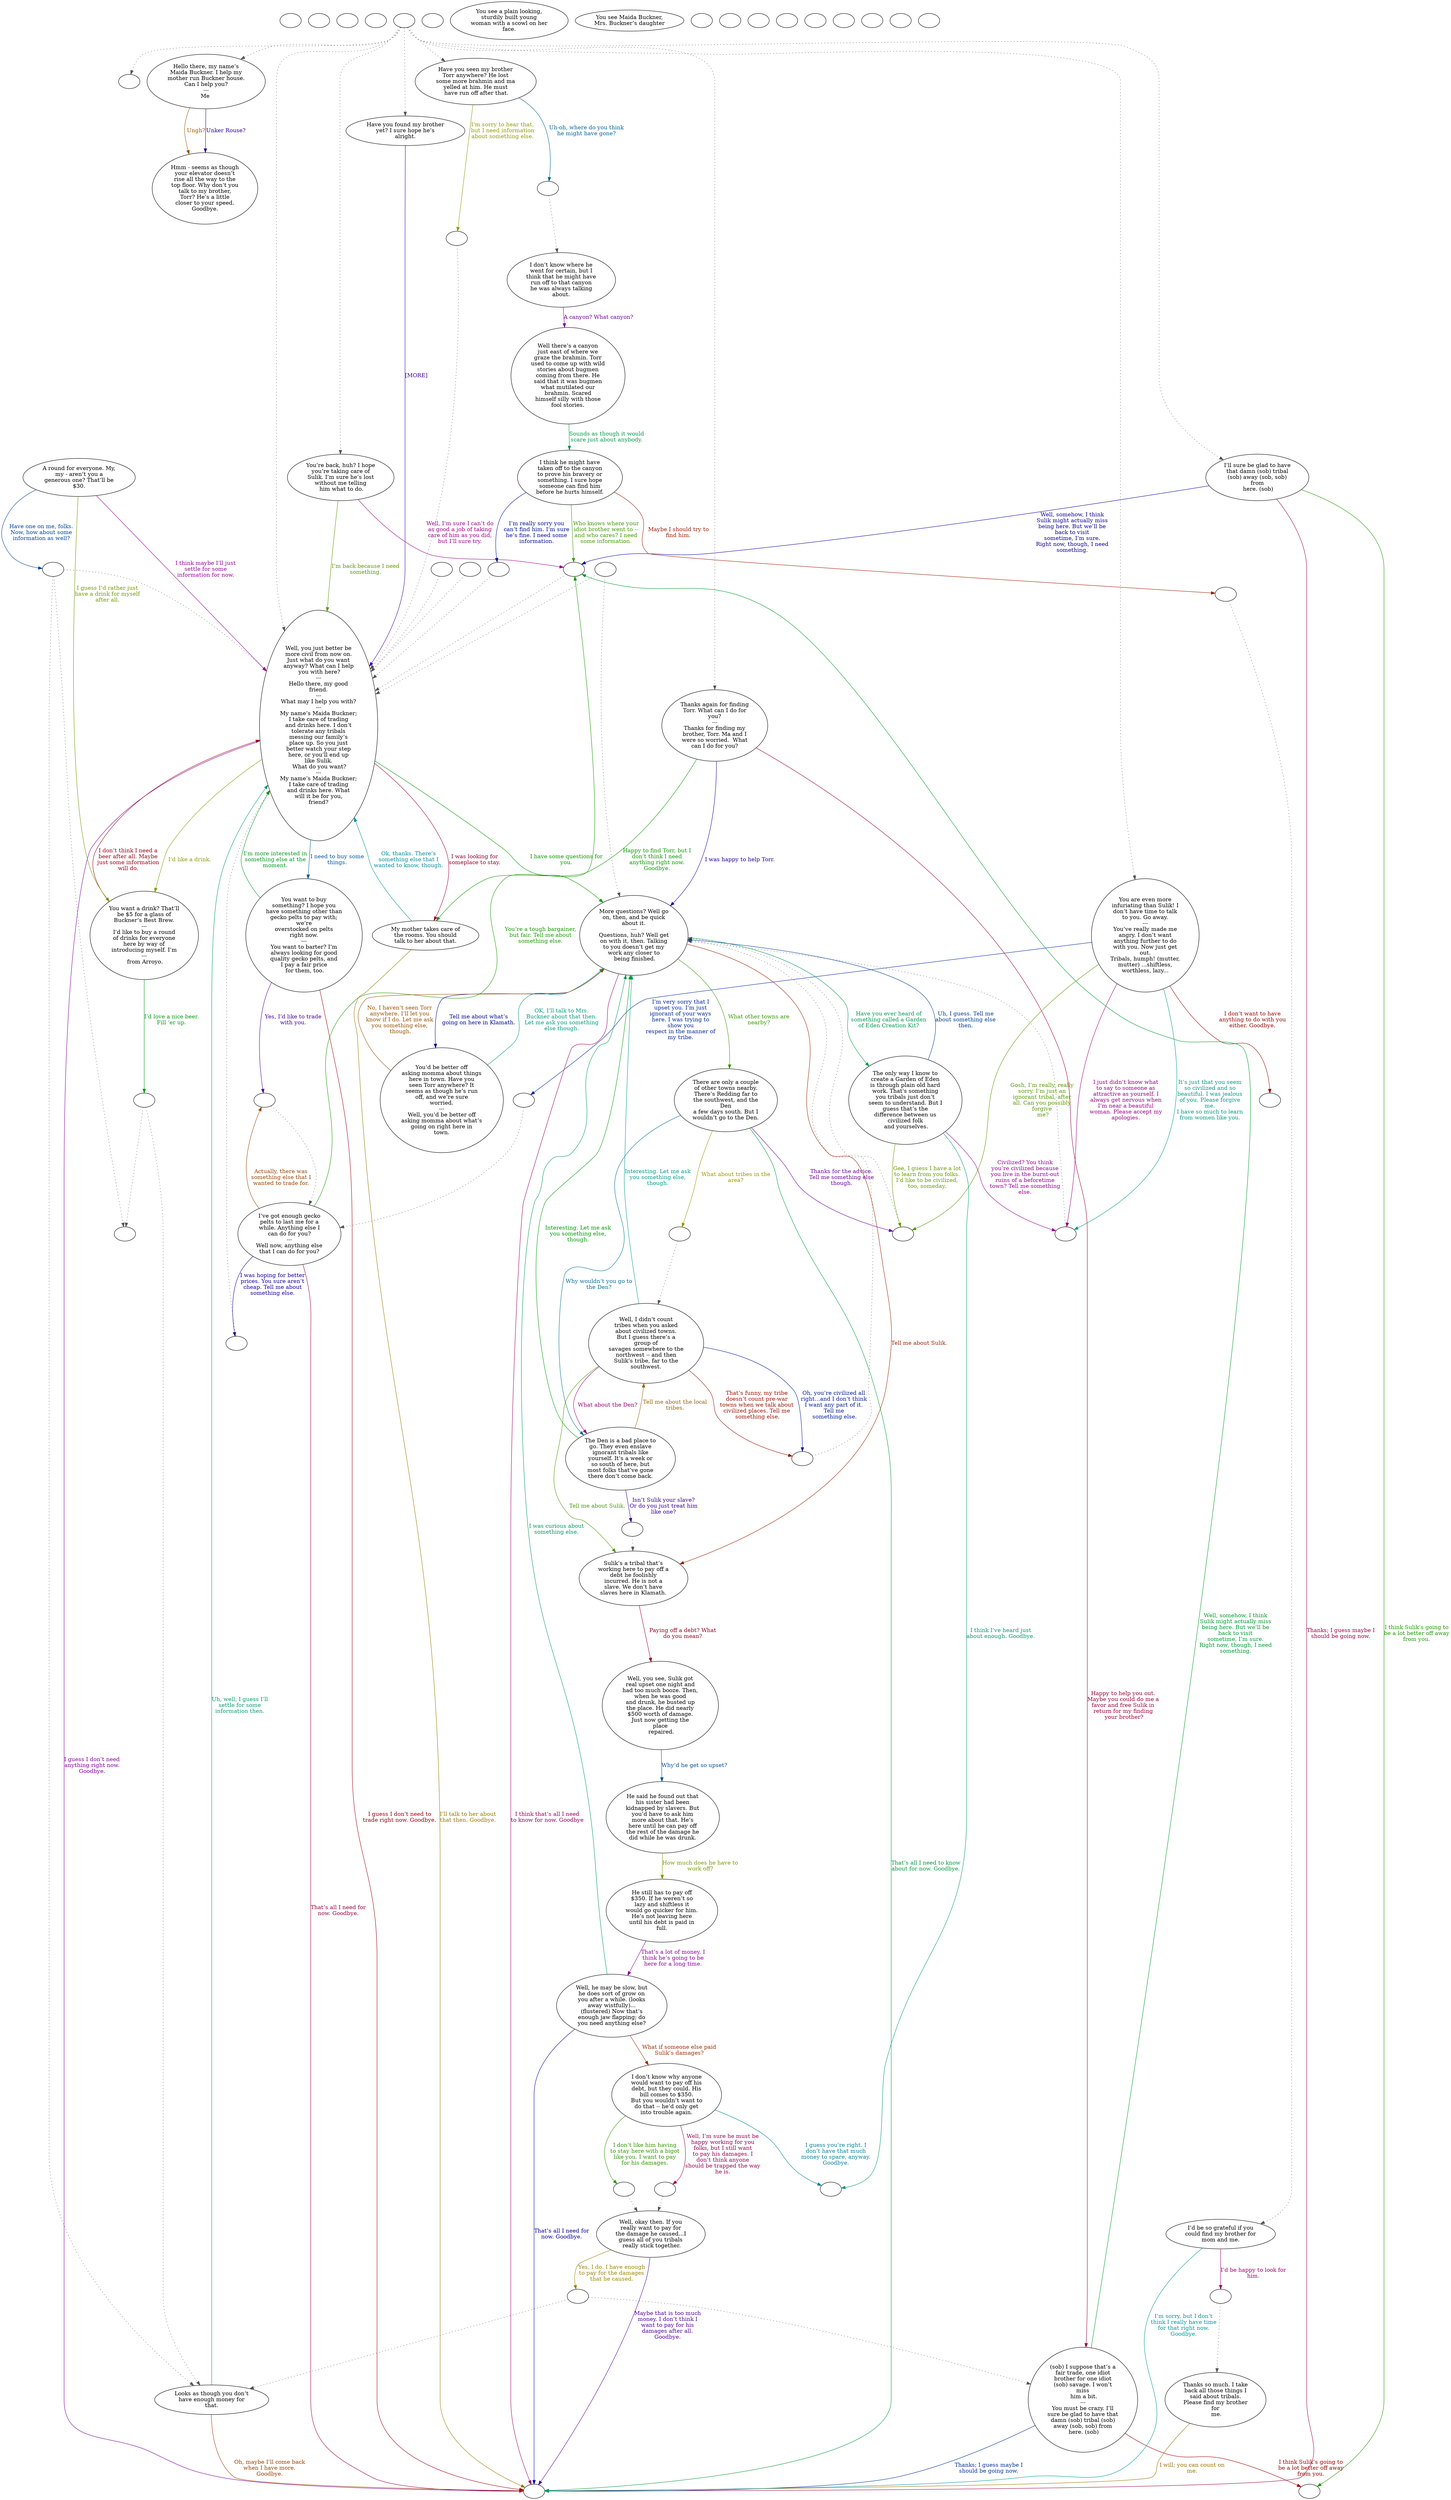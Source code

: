 digraph KCMAIDA {
  "checkPartyMembersNearDoor" [style=filled       fillcolor="#FFFFFF"       color="#000000"]
  "checkPartyMembersNearDoor" [label=""]
  "start" [style=filled       fillcolor="#FFFFFF"       color="#000000"]
  "start" [label=""]
  "critter_p_proc" [style=filled       fillcolor="#FFFFFF"       color="#000000"]
  "critter_p_proc" [label=""]
  "pickup_p_proc" [style=filled       fillcolor="#FFFFFF"       color="#000000"]
  "pickup_p_proc" [label=""]
  "talk_p_proc" [style=filled       fillcolor="#FFFFFF"       color="#000000"]
  "talk_p_proc" -> "Node998" [style=dotted color="#555555"]
  "talk_p_proc" -> "Node002" [style=dotted color="#555555"]
  "talk_p_proc" -> "Node034" [style=dotted color="#555555"]
  "talk_p_proc" -> "Node030" [style=dotted color="#555555"]
  "talk_p_proc" -> "Node024" [style=dotted color="#555555"]
  "talk_p_proc" -> "Node001" [style=dotted color="#555555"]
  "talk_p_proc" -> "Node021" [style=dotted color="#555555"]
  "talk_p_proc" -> "Node023" [style=dotted color="#555555"]
  "talk_p_proc" -> "Node004" [style=dotted color="#555555"]
  "talk_p_proc" [label=""]
  "destroy_p_proc" [style=filled       fillcolor="#FFFFFF"       color="#000000"]
  "destroy_p_proc" [label=""]
  "look_at_p_proc" [style=filled       fillcolor="#FFFFFF"       color="#000000"]
  "look_at_p_proc" [label="You see a plain looking,\nsturdily built young\nwoman with a scowl on her\nface."]
  "description_p_proc" [style=filled       fillcolor="#FFFFFF"       color="#000000"]
  "description_p_proc" [label="You see Maida Buckner,\nMrs. Buckner’s daughter"]
  "use_skill_on_p_proc" [style=filled       fillcolor="#FFFFFF"       color="#000000"]
  "use_skill_on_p_proc" [label=""]
  "combat_p_proc" [style=filled       fillcolor="#FFFFFF"       color="#000000"]
  "combat_p_proc" [label=""]
  "damage_p_proc" [style=filled       fillcolor="#FFFFFF"       color="#000000"]
  "damage_p_proc" [label=""]
  "map_enter_p_proc" [style=filled       fillcolor="#FFFFFF"       color="#000000"]
  "map_enter_p_proc" [label=""]
  "addbeer" [style=filled       fillcolor="#FFFFFF"       color="#000000"]
  "addbeer" [label=""]
  "push_p_proc" [style=filled       fillcolor="#FFFFFF"       color="#000000"]
  "push_p_proc" [label=""]
  "maida_barter" [style=filled       fillcolor="#FFFFFF"       color="#000000"]
  "maida_barter" -> "Node009" [style=dotted color="#555555"]
  "maida_barter" [label=""]
  "barter_for_sulik" [style=filled       fillcolor="#FFFFFF"       color="#000000"]
  "barter_for_sulik" -> "node020" [style=dotted color="#555555"]
  "barter_for_sulik" -> "Node033" [style=dotted color="#555555"]
  "barter_for_sulik" [label=""]
  "Node910" [style=filled       fillcolor="#FFFFFF"       color="#000000"]
  "Node910" [label=""]
  "Node911" [style=filled       fillcolor="#FFFFFF"       color="#000000"]
  "Node911" -> "addbeer" [style=dotted color="#555555"]
  "Node911" -> "Node033" [style=dotted color="#555555"]
  "Node911" [label=""]
  "Node912" [style=filled       fillcolor="#FFFFFF"       color="#000000"]
  "Node912" -> "addbeer" [style=dotted color="#555555"]
  "Node912" -> "Node004" [style=dotted color="#555555"]
  "Node912" -> "Node033" [style=dotted color="#555555"]
  "Node912" [label=""]
  "Node920" [style=filled       fillcolor="#FFFFFF"       color="#000000"]
  "Node920" -> "Node009" [style=dotted color="#555555"]
  "Node920" [label=""]
  "Node945" [style=filled       fillcolor="#FFFFFF"       color="#000000"]
  "Node945" -> "Node019" [style=dotted color="#555555"]
  "Node945" [label=""]
  "Node955" [style=filled       fillcolor="#FFFFFF"       color="#000000"]
  "Node955" -> "Node019" [style=dotted color="#555555"]
  "Node955" [label=""]
  "Node960" [style=filled       fillcolor="#FFFFFF"       color="#000000"]
  "Node960" [label=""]
  "Node970" [style=filled       fillcolor="#FFFFFF"       color="#000000"]
  "Node970" -> "Node004" [style=dotted color="#555555"]
  "Node970" [label=""]
  "Node971" [style=filled       fillcolor="#FFFFFF"       color="#000000"]
  "Node971" -> "Node005" [style=dotted color="#555555"]
  "Node971" [label=""]
  "Node975" [style=filled       fillcolor="#FFFFFF"       color="#000000"]
  "Node975" -> "Node013" [style=dotted color="#555555"]
  "Node975" [label=""]
  "Node980" [style=filled       fillcolor="#FFFFFF"       color="#000000"]
  "Node980" -> "Node004" [style=dotted color="#555555"]
  "Node980" [label=""]
  "Node981" [style=filled       fillcolor="#FFFFFF"       color="#000000"]
  "Node981" -> "Node025" [style=dotted color="#555555"]
  "Node981" [label=""]
  "Node982" [style=filled       fillcolor="#FFFFFF"       color="#000000"]
  "Node982" -> "Node004" [style=dotted color="#555555"]
  "Node982" [label=""]
  "Node983" [style=filled       fillcolor="#FFFFFF"       color="#000000"]
  "Node983" -> "Node004" [style=dotted color="#555555"]
  "Node983" [label=""]
  "Node984" [style=filled       fillcolor="#FFFFFF"       color="#000000"]
  "Node984" [label=""]
  "Node985" [style=filled       fillcolor="#FFFFFF"       color="#000000"]
  "Node985" [label=""]
  "Node990" [style=filled       fillcolor="#FFFFFF"       color="#000000"]
  "Node990" -> "Node011" [style=dotted color="#555555"]
  "Node990" [label=""]
  "Node991" [style=filled       fillcolor="#FFFFFF"       color="#000000"]
  "Node991" -> "Node029" [style=dotted color="#555555"]
  "Node991" [label=""]
  "Node992" [style=filled       fillcolor="#FFFFFF"       color="#000000"]
  "Node992" -> "Node028" [style=dotted color="#555555"]
  "Node992" [label=""]
  "Node993" [style=filled       fillcolor="#FFFFFF"       color="#000000"]
  "Node993" -> "Node004" [style=dotted color="#555555"]
  "Node993" [label=""]
  "Node995" [style=filled       fillcolor="#FFFFFF"       color="#000000"]
  "Node995" [label=""]
  "Node996" [style=filled       fillcolor="#FFFFFF"       color="#000000"]
  "Node996" [label=""]
  "Node997" [style=filled       fillcolor="#FFFFFF"       color="#000000"]
  "Node997" -> "Node004" [style=dotted color="#555555"]
  "Node997" -> "Node005" [style=dotted color="#555555"]
  "Node997" [label=""]
  "Node998" [style=filled       fillcolor="#FFFFFF"       color="#000000"]
  "Node998" [label=""]
  "Node999" [style=filled       fillcolor="#FFFFFF"       color="#000000"]
  "Node999" [label=""]
  "Node001" [style=filled       fillcolor="#FFFFFF"       color="#000000"]
  "Node001" [label="You are even more\ninfuriating than Sulik! I\ndon’t have time to talk\nto you. Go away.\n---\nYou’ve really made me\nangry. I don’t want\nanything further to do\nwith you. Now just get\nout.\nTribals, humph! (mutter,\nmutter) ...shiftless,\nworthless, lazy..."]
  "Node001" -> "Node910" [label="I don’t want to have\nanything to do with you\neither. Goodbye." color="#990500" fontcolor="#990500"]
  "Node001" -> "Node920" [label="I’m very sorry that I\nupset you. I’m just\nignorant of your ways\nhere. I was trying to\nshow you\nrespect in the manner of\nmy tribe." color="#002899" fontcolor="#002899"]
  "Node001" -> "Node930" [label="Gosh, I’m really, really\nsorry. I’m just an\nignorant tribal, after\nall. Can you possibly\nforgive\n me?" color="#559900" fontcolor="#559900"]
  "Node001" -> "Node940" [label="I just didn’t know what\nto say to someone as\nattractive as yourself. I\nalways get nervous when\nI’m near a beautiful\nwoman. Please accept my\napologies." color="#990081" fontcolor="#990081"]
  "Node001" -> "Node940" [label="It’s just that you seem\nso civilized and so\nbeautiful. I was jealous\nof you. Please forgive\nme.\nI have so much to learn\nfrom women like you." color="#009984" fontcolor="#009984"]
  "Node002" [style=filled       fillcolor="#FFFFFF"       color="#000000"]
  "Node002" [label="Hello there, my name’s\nMaida Buckner. I help my\nmother run Buckner house.\nCan I help you?\n---\nMe "]
  "Node002" -> "Node003" [label="Ungh?" color="#995700" fontcolor="#995700"]
  "Node002" -> "Node003" [label="Unker Rouse?" color="#2B0099" fontcolor="#2B0099"]
  "Node003" [style=filled       fillcolor="#FFFFFF"       color="#000000"]
  "Node003" [label="Hmm - seems as though\nyour elevator doesn’t\nrise all the way to the\ntop floor. Why don’t you\ntalk to my brother,\nTorr? He’s a little\ncloser to your speed.\nGoodbye."]
  "Node004" [style=filled       fillcolor="#FFFFFF"       color="#000000"]
  "Node004" [label="Well, you just better be\nmore civil from now on.\nJust what do you want\nanyway? What can I help\n you with here?\n---\nHello there, my good\nfriend.\n---\nWhat may I help you with?\n---\nMy name’s Maida Buckner;\nI take care of trading\nand drinks here. I don’t\ntolerate any tribals\nmessing our family’s\nplace up. So you just\nbetter watch your step\nhere, or you’ll end up\nlike Sulik.\n What do you want?\n---\nMy name’s Maida Buckner;\nI take care of trading\nand drinks here. What\nwill it be for you,\nfriend?"]
  "Node004" -> "Node005" [label="I have some questions for\nyou." color="#029900" fontcolor="#029900"]
  "Node004" -> "Node006" [label="I was looking for\nsomeplace to stay." color="#99002F" fontcolor="#99002F"]
  "Node004" -> "Node007" [label="I need to buy some\nthings." color="#005B99" fontcolor="#005B99"]
  "Node004" -> "Node031" [label="I’d like a drink." color="#889900" fontcolor="#889900"]
  "Node004" -> "Node999" [label="I guess I don’t need\nanything right now.\nGoodbye." color="#7D0099" fontcolor="#7D0099"]
  "Node005" [style=filled       fillcolor="#FFFFFF"       color="#000000"]
  "Node005" [label="More questions? Well go\non, then, and be quick\nabout it.\n---\nQuestions, huh? Well get\non with it, then. Talking\nto you doesn’t get my\nwork any closer to\n being finished."]
  "Node005" -> "Node008" [label="Have you ever heard of\nsomething called a Garden\nof Eden Creation Kit?" color="#009951" fontcolor="#009951"]
  "Node005" -> "Node013" [label="Tell me about Sulik." color="#992400" fontcolor="#992400"]
  "Node005" -> "Node022" [label="Tell me about what’s\ngoing on here in Klamath." color="#000899" fontcolor="#000899"]
  "Node005" -> "Node010" [label="What other towns are\nnearby?" color="#359900" fontcolor="#359900"]
  "Node005" -> "Node999" [label="I think that’s all I need\nto know for now. Goodbye" color="#990062" fontcolor="#990062"]
  "Node006" [style=filled       fillcolor="#FFFFFF"       color="#000000"]
  "Node006" [label="My mother takes care of\nthe rooms. You should\ntalk to her about that."]
  "Node006" -> "Node004" [label="Ok, thanks. There’s\nsomething else that I\nwanted to know, though." color="#008E99" fontcolor="#008E99"]
  "Node006" -> "Node999" [label="I’ll talk to her about\nthat then. Goodbye." color="#997700" fontcolor="#997700"]
  "Node007" [style=filled       fillcolor="#FFFFFF"       color="#000000"]
  "Node007" [label="You want to buy\nsomething? I hope you\nhave something other than\ngecko pelts to pay with;\nwe’re\noverstocked on pelts\nright now.\n---\nYou want to barter? I’m\nalways looking for good\nquality gecko pelts, and\nI pay a fair price\n for them, too."]
  "Node007" -> "maida_barter" [label="Yes, I’d like to trade\nwith you." color="#4A0099" fontcolor="#4A0099"]
  "Node007" -> "Node004" [label="I’m more interested in\nsomething else at the\nmoment." color="#00991E" fontcolor="#00991E"]
  "Node007" -> "Node999" [label="I guess I don’t need to\ntrade right now. Goodbye." color="#99000F" fontcolor="#99000F"]
  "Node008" [style=filled       fillcolor="#FFFFFF"       color="#000000"]
  "Node008" [label="The only way I know to\ncreate a Garden of Eden\nis through plain old hard\nwork. That's something\nyou tribals just don’t\nseem to understand. But I\nguess that’s the\ndifference between us\ncivilized folk\n and yourselves."]
  "Node008" -> "Node005" [label="Uh, I guess. Tell me\nabout something else\nthen." color="#003C99" fontcolor="#003C99"]
  "Node008" -> "Node930" [label="Gee, I guess I have a lot\nto learn from you folks.\nI’d like to be civilized,\ntoo, someday." color="#689900" fontcolor="#689900"]
  "Node008" -> "Node940" [label="Civilized? You think\nyou’re civilized because\nyou live in the burnt-out\nruins of a beforetime\ntown? Tell me something\nelse." color="#990095" fontcolor="#990095"]
  "Node008" -> "Node950" [label="I think I’ve heard just\nabout enough. Goodbye." color="#009970" fontcolor="#009970"]
  "Node009" [style=filled       fillcolor="#FFFFFF"       color="#000000"]
  "Node009" [label="I’ve got enough gecko\npelts to last me for a\nwhile. Anything else I\ncan do for you?\n---\nWell now, anything else\nthat I can do for you?"]
  "Node009" -> "maida_barter" [label="Actually, there was\nsomething else that I\nwanted to trade for." color="#994400" fontcolor="#994400"]
  "Node009" -> "Node970" [label="I was hoping for better\nprices. You sure aren’t\ncheap. Tell me about\nsomething else." color="#170099" fontcolor="#170099"]
  "Node009" -> "Node980" [label="You’re a tough bargainer,\nbut fair. Tell me about\nsomething else." color="#159900" fontcolor="#159900"]
  "Node009" -> "Node999" [label="That’s all I need for\nnow. Goodbye." color="#990042" fontcolor="#990042"]
  "Node010" [style=filled       fillcolor="#FFFFFF"       color="#000000"]
  "Node010" [label="There are only a couple\nof other towns nearby.\nThere’s Redding far to\nthe southwest, and the\nDen\na few days south. But I\nwouldn’t go to the Den."]
  "Node010" -> "Node012" [label="Why wouldn’t you go to\nthe Den?" color="#006F99" fontcolor="#006F99"]
  "Node010" -> "Node990" [label="What about tribes in the\narea?" color="#999700" fontcolor="#999700"]
  "Node010" -> "Node930" [label="Thanks for the advice.\nTell me something else\nthough." color="#6A0099" fontcolor="#6A0099"]
  "Node010" -> "Node999" [label="That’s all I need to know\nabout for now. Goodbye." color="#00993D" fontcolor="#00993D"]
  "Node011" [style=filled       fillcolor="#FFFFFF"       color="#000000"]
  "Node011" [label="Well, I didn’t count\ntribes when you asked\nabout civilized towns.\nBut I guess there’s a\ngroup of\nsavages somewhere to the\nnorthwest -- and then\nSulik’s tribe, far to the\nsouthwest."]
  "Node011" -> "Node971" [label="That’s funny, my tribe\ndoesn’t count pre-war\ntowns when we talk about\ncivilized places. Tell me\n something else." color="#991100" fontcolor="#991100"]
  "Node011" -> "Node971" [label="Oh, you’re civilized all\nright...and I don’t think\nI want any part of it.\nTell me\n something else." color="#001C99" fontcolor="#001C99"]
  "Node011" -> "Node013" [label="Tell me about Sulik." color="#499900" fontcolor="#499900"]
  "Node011" -> "Node012" [label="What about the Den?" color="#990075" fontcolor="#990075"]
  "Node011" -> "Node005" [label="Interesting. Let me ask\nyou something else,\nthough." color="#009990" fontcolor="#009990"]
  "Node012" [style=filled       fillcolor="#FFFFFF"       color="#000000"]
  "Node012" [label="The Den is a bad place to\ngo. They even enslave\nignorant tribals like\nyourself. It’s a week or\nso south of here, but\nmost folks that’ve gone\nthere don’t come back."]
  "Node012" -> "Node011" [label="Tell me about the local\ntribes." color="#996300" fontcolor="#996300"]
  "Node012" -> "Node975" [label="Isn’t Sulik your slave?\nOr do you just treat him\nlike one?" color="#370099" fontcolor="#370099"]
  "Node012" -> "Node005" [label="Interesting. Let me ask\nyou something else,\nthough." color="#00990A" fontcolor="#00990A"]
  "Node013" [style=filled       fillcolor="#FFFFFF"       color="#000000"]
  "Node013" [label="Sulik’s a tribal that’s\nworking here to pay off a\ndebt he foolishly\nincurred. He is not a\nslave. We don’t have\nslaves here in Klamath."]
  "Node013" -> "Node014" [label="Paying off a debt? What\ndo you mean?" color="#990022" fontcolor="#990022"]
  "Node014" [style=filled       fillcolor="#FFFFFF"       color="#000000"]
  "Node014" [label="Well, you see, Sulik got\nreal upset one night and\nhad too much booze. Then,\nwhen he was good\nand drunk, he busted up\nthe place. He did nearly\n$500 worth of damage.\nJust now getting the\nplace\n repaired."]
  "Node014" -> "Node015" [label="Why’d he get so upset?" color="#004F99" fontcolor="#004F99"]
  "Node015" [style=filled       fillcolor="#FFFFFF"       color="#000000"]
  "Node015" [label="He said he found out that\nhis sister had been\nkidnapped by slavers. But\nyou’d have to ask him\nmore about that. He’s\nhere until he can pay off\nthe rest of the damage he\ndid while he was drunk."]
  "Node015" -> "Node016" [label="How much does he have to\nwork off?" color="#7C9900" fontcolor="#7C9900"]
  "Node016" [style=filled       fillcolor="#FFFFFF"       color="#000000"]
  "Node016" [label="He still has to pay off\n$350. If he weren’t so\nlazy and shiftless it\nwould go quicker for him.\nHe’s not leaving here\nuntil his debt is paid in\nfull."]
  "Node016" -> "Node017" [label="That’s a lot of money. I\nthink he’s going to be\nhere for a long time." color="#8A0099" fontcolor="#8A0099"]
  "Node017" [style=filled       fillcolor="#FFFFFF"       color="#000000"]
  "Node017" [label="Well, he may be slow, but\nhe does sort of grow on\nyou after a while. (looks\naway wistfully)...\n(flustered) Now that’s\nenough jaw flapping; do\nyou need anything else?"]
  "Node017" -> "Node005" [label="I was curious about\nsomething else." color="#00995D" fontcolor="#00995D"]
  "Node017" -> "Node018" [label="What if someone else paid\nSulik’s damages?" color="#993000" fontcolor="#993000"]
  "Node017" -> "Node999" [label="That’s all I need for\nnow. Goodbye." color="#040099" fontcolor="#040099"]
  "Node018" [style=filled       fillcolor="#FFFFFF"       color="#000000"]
  "Node018" [label="I don’t know why anyone\nwould want to pay off his\ndebt, but they could. His\nbill comes to $350.\nBut you wouldn’t want to\ndo that -- he’d only get\ninto trouble again."]
  "Node018" -> "Node945" [label="I don’t like him having\nto stay here with a bigot\nlike you. I want to pay\nfor his damages." color="#299900" fontcolor="#299900"]
  "Node018" -> "Node955" [label="Well, I’m sure he must be\nhappy working for you\nfolks, but I still want\nto pay his damages. I\ndon’t think anyone\nshould be trapped the way\nhe is." color="#990056" fontcolor="#990056"]
  "Node018" -> "Node950" [label="I guess you’re right. I\ndon’t have that much\nmoney to spare, anyway.\nGoodbye." color="#008299" fontcolor="#008299"]
  "Node019" [style=filled       fillcolor="#FFFFFF"       color="#000000"]
  "Node019" [label="Well, okay then. If you\nreally want to pay for\nthe damage he caused...I\nguess all of you tribals\n really stick together."]
  "Node019" -> "barter_for_sulik" [label="Yes, I do. I have enough\nto pay for the damages\nthat he caused." color="#998300" fontcolor="#998300"]
  "Node019" -> "Node999" [label="Maybe that is too much\nmoney. I don’t think I\nwant to pay for his\ndamages after all.\nGoodbye." color="#560099" fontcolor="#560099"]
  "node020" [style=filled       fillcolor="#FFFFFF"       color="#000000"]
  "node020" [label="(sob) I suppose that’s a\nfair trade, one idiot\nbrother for one idiot\n(sob) savage. I won’t\nmiss\n him a bit.\n---\nYou must be crazy. I’ll\nsure be glad to have that\ndamn (sob) tribal (sob)\naway (sob, sob) from\n here. (sob)"]
  "node020" -> "Node980" [label="Well, somehow, I think\nSulik might actually miss\nbeing here. But we’ll be\nback to visit\nsometime, I’m sure.\nRight now, though, I need\nsomething." color="#00992A" fontcolor="#00992A"]
  "node020" -> "Node985" [label="I think Sulik’s going to\nbe a lot better off away\nfrom you." color="#990003" fontcolor="#990003"]
  "node020" -> "Node999" [label="Thanks; I guess maybe I\nshould be going now." color="#003099" fontcolor="#003099"]
  "Node021" [style=filled       fillcolor="#FFFFFF"       color="#000000"]
  "Node021" [label="You’re back, huh? I hope\nyou’re taking care of\nSulik. I’m sure he’s lost\nwithout me telling\n him what to do."]
  "Node021" -> "Node004" [label="I’m back because I need\nsomething." color="#5C9900" fontcolor="#5C9900"]
  "Node021" -> "Node980" [label="Well, I’m sure I can’t do\nas good a job of taking\ncare of him as you did,\nbut I’ll sure try." color="#990089" fontcolor="#990089"]
  "Node022" [style=filled       fillcolor="#FFFFFF"       color="#000000"]
  "Node022" [label="You’d be better off\nasking momma about things\nhere in town. Have you\nseen Torr anywhere? It\nseems as though he’s run\noff, and we’re sure\nworried.\n---\nWell, you’d be better off\nasking momma about what’s\ngoing on right here in\ntown."]
  "Node022" -> "Node005" [label="OK, I’ll talk to Mrs.\nBuckner about that then.\nLet me ask you something\nelse though." color="#00997D" fontcolor="#00997D"]
  "Node022" -> "Node005" [label="No, I haven’t seen Torr\nanywhere. I’ll let you\nknow if I do. Let me ask\nyou something else,\n though." color="#995000" fontcolor="#995000"]
  "Node023" [style=filled       fillcolor="#FFFFFF"       color="#000000"]
  "Node023" [label="Thanks again for finding\nTorr. What can I do for\nyou?\n---\nThanks for finding my\nbrother, Torr. Ma and I\nwere so worried.  What\ncan I do for you?"]
  "Node023" -> "Node005" [label="I was happy to help Torr." color="#230099" fontcolor="#230099"]
  "Node023" -> "Node006" [label="Happy to find Torr, but I\ndon’t think I need\nanything right now.\nGoodbye." color="#099900" fontcolor="#099900"]
  "Node023" -> "node020" [label="Happy to help you out.\nMaybe you could do me a\nfavor and free Sulik in\nreturn for my finding\n your brother?" color="#990036" fontcolor="#990036"]
  "Node024" [style=filled       fillcolor="#FFFFFF"       color="#000000"]
  "Node024" [label="Have you seen my brother\nTorr anywhere? He lost\nsome more brahmin and ma\nyelled at him. He must\n have run off after that."]
  "Node024" -> "Node981" [label="Uh-oh, where do you think\nhe might have gone?" color="#006399" fontcolor="#006399"]
  "Node024" -> "Node982" [label="I’m sorry to hear that,\nbut I need information\nabout something else." color="#8F9900" fontcolor="#8F9900"]
  "Node025" [style=filled       fillcolor="#FFFFFF"       color="#000000"]
  "Node025" [label="I don’t know where he\nwent for certain, but I\nthink that he might have\nrun off to that canyon\nhe was always talking\nabout."]
  "Node025" -> "Node026" [label="A canyon? What canyon?" color="#760099" fontcolor="#760099"]
  "Node026" [style=filled       fillcolor="#FFFFFF"       color="#000000"]
  "Node026" [label="Well there’s a canyon\njust east of where we\ngraze the brahmin. Torr\nused to come up with wild\nstories about bugmen\ncoming from there. He\nsaid that it was bugmen\nwhat mutilated our\nbrahmin. Scared\nhimself silly with those\nfool stories."]
  "Node026" -> "Node027" [label="Sounds as though it would\nscare just about anybody." color="#009949" fontcolor="#009949"]
  "Node027" [style=filled       fillcolor="#FFFFFF"       color="#000000"]
  "Node027" [label="I think he might have\ntaken off to the canyon\nto prove his bravery or\nsomething. I sure hope\nsomeone can find him\nbefore he hurts himself."]
  "Node027" -> "Node992" [label="Maybe I should try to\nfind him." color="#991D00" fontcolor="#991D00"]
  "Node027" -> "Node994" [label="I’m really sorry you\ncan’t find him. I’m sure\nhe’s fine. I need some\ninformation." color="#001099" fontcolor="#001099"]
  "Node027" -> "Node980" [label="Who knows where your\nidiot brother went to --\nand who cares? I need\nsome information." color="#3D9900" fontcolor="#3D9900"]
  "Node028" [style=filled       fillcolor="#FFFFFF"       color="#000000"]
  "Node028" [label="I’d be so grateful if you\ncould find my brother for\nmom and me."]
  "Node028" -> "Node991" [label="I’d be happy to look for\nhim." color="#990069" fontcolor="#990069"]
  "Node028" -> "Node999" [label="I’m sorry, but I don’t\nthink I really have time\nfor that right now.\nGoodbye." color="#009699" fontcolor="#009699"]
  "Node029" [style=filled       fillcolor="#FFFFFF"       color="#000000"]
  "Node029" [label="Thanks so much. I take\nback all those things I\nsaid about tribals.\nPlease find my brother\nfor\n me."]
  "Node029" -> "Node999" [label="I will; you can count on\nme." color="#997000" fontcolor="#997000"]
  "Node030" [style=filled       fillcolor="#FFFFFF"       color="#000000"]
  "Node030" [label="Have you found my brother\nyet? I sure hope he’s\nalright."]
  "Node030" -> "Node004" [label="[MORE]" color="#430099" fontcolor="#430099"]
  "Node031" [style=filled       fillcolor="#FFFFFF"       color="#000000"]
  "Node031" [label="You want a drink? That’ll\nbe $5 for a glass of\nBuckner’s Best Brew.\n---\nI’d like to buy a round\nof drinks for everyone\nhere by way of\nintroducing myself. I’m\n---\n from Arroyo."]
  "Node031" -> "Node911" [label="I’d love a nice beer.\nFill ‘er up." color="#009916" fontcolor="#009916"]
  "Node031" -> "Node004" [label="I don’t think I need a\nbeer after all. Maybe\njust some information\nwill do." color="#990016" fontcolor="#990016"]
  "Node032" [style=filled       fillcolor="#FFFFFF"       color="#000000"]
  "Node032" [label="A round for everyone. My,\nmy - aren’t you a\ngenerous one? That’ll be\n$30."]
  "Node032" -> "Node912" [label="Have one on me, folks.\nNow, how about some\ninformation as well?" color="#004399" fontcolor="#004399"]
  "Node032" -> "Node031" [label="I guess I’d rather just\nhave a drink for myself\nafter all." color="#709900" fontcolor="#709900"]
  "Node032" -> "Node004" [label="I think maybe I’ll just\nsettle for some\ninformation for now." color="#960099" fontcolor="#960099"]
  "Node033" [style=filled       fillcolor="#FFFFFF"       color="#000000"]
  "Node033" [label="Looks as though you don’t\nhave enough money for\nthat."]
  "Node033" -> "Node004" [label="Uh, well, I guess I’ll\nsettle for some\ninformation then." color="#009969" fontcolor="#009969"]
  "Node033" -> "Node999" [label="Oh, maybe I’ll come back\nwhen I have more.\nGoodbye." color="#993C00" fontcolor="#993C00"]
  "Node034" [style=filled       fillcolor="#FFFFFF"       color="#000000"]
  "Node034" [label="I’ll sure be glad to have\nthat damn (sob) tribal\n(sob) away (sob, sob)\nfrom\n here. (sob)"]
  "Node034" -> "Node980" [label="Well, somehow, I think\nSulik might actually miss\nbeing here. But we’ll be\nback to visit\nsometime, I’m sure.\nRight now, though, I need\nsomething." color="#100099" fontcolor="#100099"]
  "Node034" -> "Node985" [label="I think Sulik’s going to\nbe a lot better off away\nfrom you." color="#1D9900" fontcolor="#1D9900"]
  "Node034" -> "Node999" [label="Thanks; I guess maybe I\nshould be going now." color="#99004A" fontcolor="#99004A"]
  "Node930" [style=filled       fillcolor="#FFFFFF"       color="#000000"]
  "Node930" -> "Node005" [style=dotted color="#555555"]
  "Node930" [label=""]
  "Node940" [style=filled       fillcolor="#FFFFFF"       color="#000000"]
  "Node940" -> "Node005" [style=dotted color="#555555"]
  "Node940" [label=""]
  "Node950" [style=filled       fillcolor="#FFFFFF"       color="#000000"]
  "Node950" [label=""]
  "Node994" [style=filled       fillcolor="#FFFFFF"       color="#000000"]
  "Node994" -> "Node004" [style=dotted color="#555555"]
  "Node994" [label=""]
}